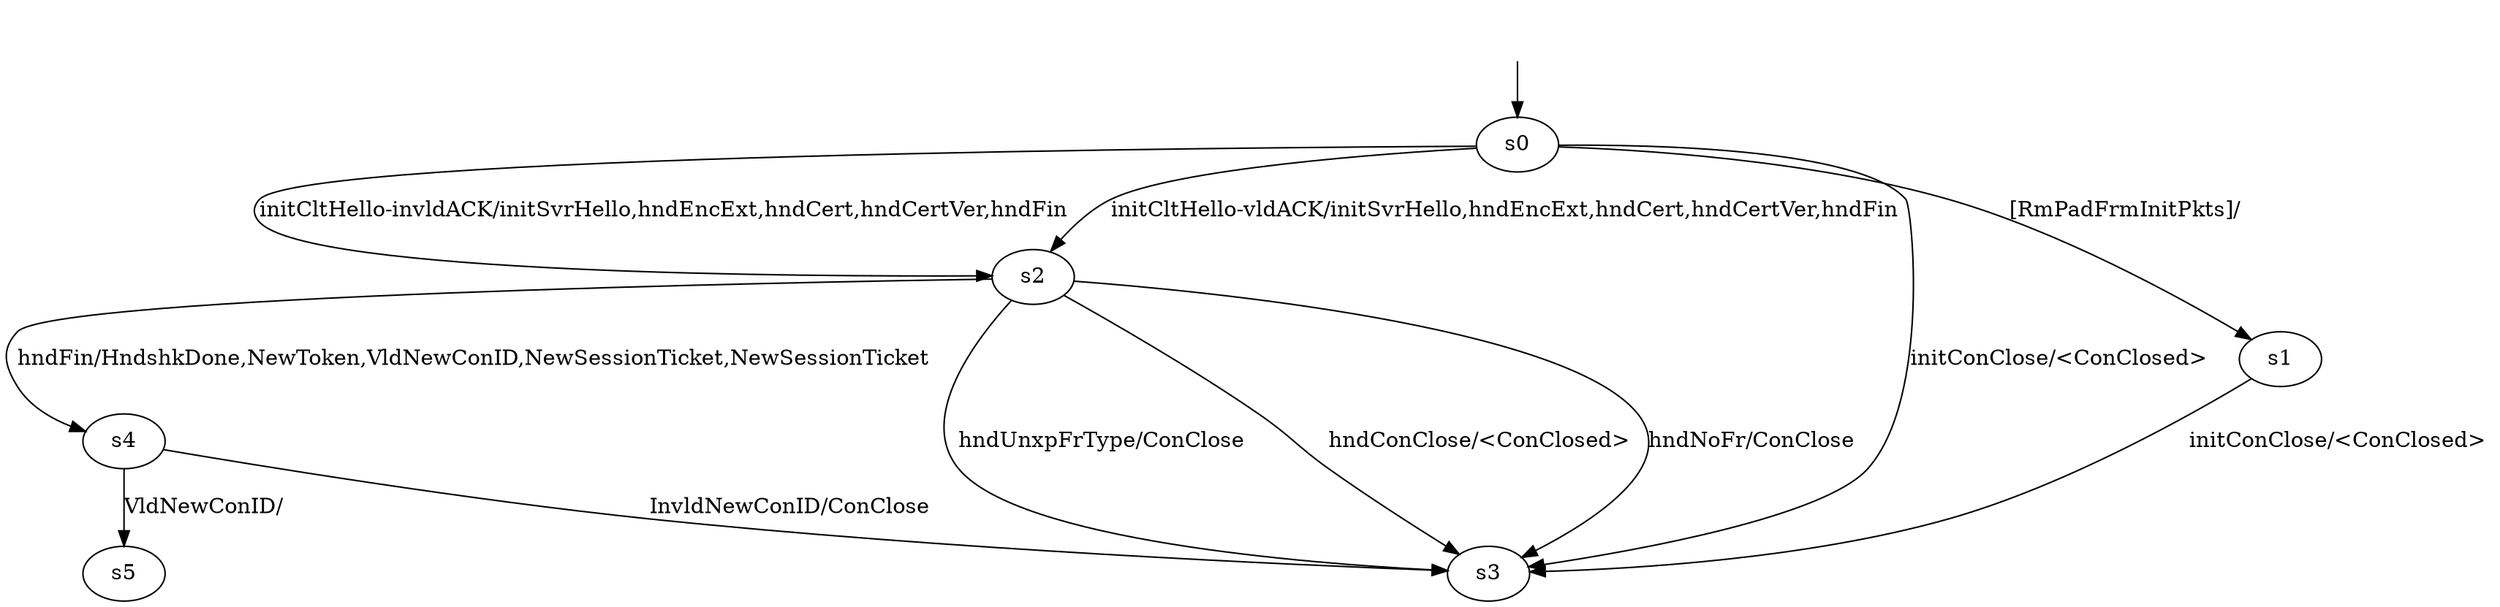 digraph "../results/google-quicheModels/google-quiche-B-B-0/learnedModel" {
s0 [label=s0];
s1 [label=s1];
s2 [label=s2];
s3 [label=s3];
s4 [label=s4];
s5 [label=s5];
s0 -> s3  [label="initConClose/<ConClosed> "];
s0 -> s2  [label="initCltHello-vldACK/initSvrHello,hndEncExt,hndCert,hndCertVer,hndFin "];
s0 -> s2  [label="initCltHello-invldACK/initSvrHello,hndEncExt,hndCert,hndCertVer,hndFin "];
s0 -> s1  [label="[RmPadFrmInitPkts]/ "];
s1 -> s3  [label="initConClose/<ConClosed> "];
s2 -> s4  [label="hndFin/HndshkDone,NewToken,VldNewConID,NewSessionTicket,NewSessionTicket "];
s2 -> s3  [label="hndConClose/<ConClosed> "];
s2 -> s3  [label="hndNoFr/ConClose "];
s2 -> s3  [label="hndUnxpFrType/ConClose "];
s4 -> s5  [label="VldNewConID/ "];
s4 -> s3  [label="InvldNewConID/ConClose "];
__start0 [label="", shape=none];
__start0 -> s0  [label=""];
}
